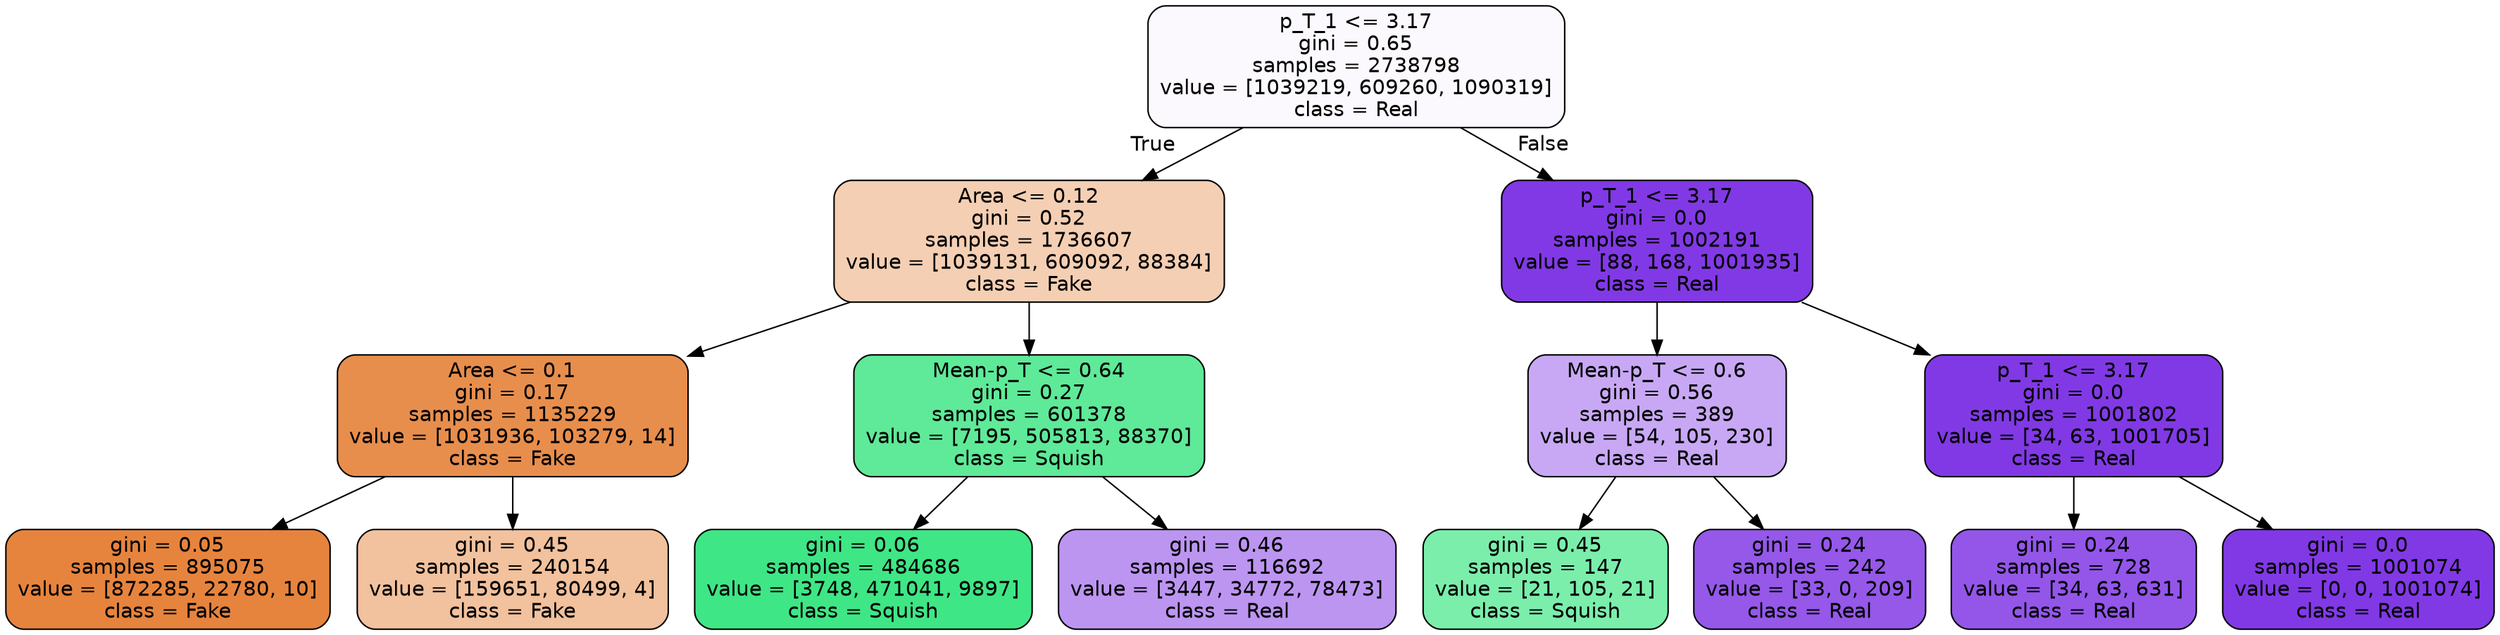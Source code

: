 digraph Tree {
node [shape=box, style="filled, rounded", color="black", fontname=helvetica] ;
edge [fontname=helvetica] ;
0 [label="p_T_1 <= 3.17\ngini = 0.65\nsamples = 2738798\nvalue = [1039219, 609260, 1090319]\nclass = Real", fillcolor="#fbf9fe"] ;
1 [label="Area <= 0.12\ngini = 0.52\nsamples = 1736607\nvalue = [1039131, 609092, 88384]\nclass = Fake", fillcolor="#f5cfb3"] ;
0 -> 1 [labeldistance=2.5, labelangle=45, headlabel="True"] ;
2 [label="Area <= 0.1\ngini = 0.17\nsamples = 1135229\nvalue = [1031936, 103279, 14]\nclass = Fake", fillcolor="#e88e4d"] ;
1 -> 2 ;
3 [label="gini = 0.05\nsamples = 895075\nvalue = [872285, 22780, 10]\nclass = Fake", fillcolor="#e6843e"] ;
2 -> 3 ;
4 [label="gini = 0.45\nsamples = 240154\nvalue = [159651, 80499, 4]\nclass = Fake", fillcolor="#f2c19d"] ;
2 -> 4 ;
5 [label="Mean-p_T <= 0.64\ngini = 0.27\nsamples = 601378\nvalue = [7195, 505813, 88370]\nclass = Squish", fillcolor="#5eea98"] ;
1 -> 5 ;
6 [label="gini = 0.06\nsamples = 484686\nvalue = [3748, 471041, 9897]\nclass = Squish", fillcolor="#3fe685"] ;
5 -> 6 ;
7 [label="gini = 0.46\nsamples = 116692\nvalue = [3447, 34772, 78473]\nclass = Real", fillcolor="#bc95f1"] ;
5 -> 7 ;
8 [label="p_T_1 <= 3.17\ngini = 0.0\nsamples = 1002191\nvalue = [88, 168, 1001935]\nclass = Real", fillcolor="#8139e5"] ;
0 -> 8 [labeldistance=2.5, labelangle=-45, headlabel="False"] ;
9 [label="Mean-p_T <= 0.6\ngini = 0.56\nsamples = 389\nvalue = [54, 105, 230]\nclass = Real", fillcolor="#c8a8f4"] ;
8 -> 9 ;
10 [label="gini = 0.45\nsamples = 147\nvalue = [21, 105, 21]\nclass = Squish", fillcolor="#7beeab"] ;
9 -> 10 ;
11 [label="gini = 0.24\nsamples = 242\nvalue = [33, 0, 209]\nclass = Real", fillcolor="#9558e9"] ;
9 -> 11 ;
12 [label="p_T_1 <= 3.17\ngini = 0.0\nsamples = 1001802\nvalue = [34, 63, 1001705]\nclass = Real", fillcolor="#8139e5"] ;
8 -> 12 ;
13 [label="gini = 0.24\nsamples = 728\nvalue = [34, 63, 631]\nclass = Real", fillcolor="#9356e9"] ;
12 -> 13 ;
14 [label="gini = 0.0\nsamples = 1001074\nvalue = [0, 0, 1001074]\nclass = Real", fillcolor="#8139e5"] ;
12 -> 14 ;
}